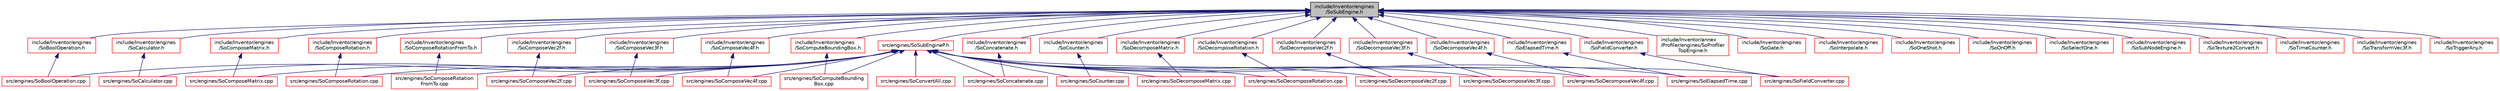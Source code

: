 digraph "include/Inventor/engines/SoSubEngine.h"
{
 // LATEX_PDF_SIZE
  edge [fontname="Helvetica",fontsize="10",labelfontname="Helvetica",labelfontsize="10"];
  node [fontname="Helvetica",fontsize="10",shape=record];
  Node1 [label="include/Inventor/engines\l/SoSubEngine.h",height=0.2,width=0.4,color="black", fillcolor="grey75", style="filled", fontcolor="black",tooltip=" "];
  Node1 -> Node2 [dir="back",color="midnightblue",fontsize="10",style="solid",fontname="Helvetica"];
  Node2 [label="src/engines/SoSubEngineP.h",height=0.2,width=0.4,color="red", fillcolor="white", style="filled",URL="$SoSubEngineP_8h.html",tooltip=" "];
  Node2 -> Node3 [dir="back",color="midnightblue",fontsize="10",style="solid",fontname="Helvetica"];
  Node3 [label="src/engines/SoBoolOperation.cpp",height=0.2,width=0.4,color="red", fillcolor="white", style="filled",URL="$SoBoolOperation_8cpp.html",tooltip=" "];
  Node2 -> Node5 [dir="back",color="midnightblue",fontsize="10",style="solid",fontname="Helvetica"];
  Node5 [label="src/engines/SoCalculator.cpp",height=0.2,width=0.4,color="red", fillcolor="white", style="filled",URL="$SoCalculator_8cpp.html",tooltip=" "];
  Node2 -> Node6 [dir="back",color="midnightblue",fontsize="10",style="solid",fontname="Helvetica"];
  Node6 [label="src/engines/SoComposeMatrix.cpp",height=0.2,width=0.4,color="red", fillcolor="white", style="filled",URL="$SoComposeMatrix_8cpp.html",tooltip=" "];
  Node2 -> Node7 [dir="back",color="midnightblue",fontsize="10",style="solid",fontname="Helvetica"];
  Node7 [label="src/engines/SoComposeRotation.cpp",height=0.2,width=0.4,color="red", fillcolor="white", style="filled",URL="$SoComposeRotation_8cpp.html",tooltip=" "];
  Node2 -> Node8 [dir="back",color="midnightblue",fontsize="10",style="solid",fontname="Helvetica"];
  Node8 [label="src/engines/SoComposeRotation\lFromTo.cpp",height=0.2,width=0.4,color="red", fillcolor="white", style="filled",URL="$SoComposeRotationFromTo_8cpp.html",tooltip=" "];
  Node2 -> Node9 [dir="back",color="midnightblue",fontsize="10",style="solid",fontname="Helvetica"];
  Node9 [label="src/engines/SoComposeVec2f.cpp",height=0.2,width=0.4,color="red", fillcolor="white", style="filled",URL="$SoComposeVec2f_8cpp.html",tooltip=" "];
  Node2 -> Node10 [dir="back",color="midnightblue",fontsize="10",style="solid",fontname="Helvetica"];
  Node10 [label="src/engines/SoComposeVec3f.cpp",height=0.2,width=0.4,color="red", fillcolor="white", style="filled",URL="$SoComposeVec3f_8cpp.html",tooltip=" "];
  Node2 -> Node11 [dir="back",color="midnightblue",fontsize="10",style="solid",fontname="Helvetica"];
  Node11 [label="src/engines/SoComposeVec4f.cpp",height=0.2,width=0.4,color="red", fillcolor="white", style="filled",URL="$SoComposeVec4f_8cpp.html",tooltip=" "];
  Node2 -> Node12 [dir="back",color="midnightblue",fontsize="10",style="solid",fontname="Helvetica"];
  Node12 [label="src/engines/SoComputeBounding\lBox.cpp",height=0.2,width=0.4,color="red", fillcolor="white", style="filled",URL="$SoComputeBoundingBox_8cpp.html",tooltip=" "];
  Node2 -> Node13 [dir="back",color="midnightblue",fontsize="10",style="solid",fontname="Helvetica"];
  Node13 [label="src/engines/SoConcatenate.cpp",height=0.2,width=0.4,color="red", fillcolor="white", style="filled",URL="$SoConcatenate_8cpp.html",tooltip=" "];
  Node2 -> Node14 [dir="back",color="midnightblue",fontsize="10",style="solid",fontname="Helvetica"];
  Node14 [label="src/engines/SoConvertAll.cpp",height=0.2,width=0.4,color="red", fillcolor="white", style="filled",URL="$SoConvertAll_8cpp.html",tooltip=" "];
  Node2 -> Node15 [dir="back",color="midnightblue",fontsize="10",style="solid",fontname="Helvetica"];
  Node15 [label="src/engines/SoCounter.cpp",height=0.2,width=0.4,color="red", fillcolor="white", style="filled",URL="$SoCounter_8cpp.html",tooltip=" "];
  Node2 -> Node16 [dir="back",color="midnightblue",fontsize="10",style="solid",fontname="Helvetica"];
  Node16 [label="src/engines/SoDecomposeMatrix.cpp",height=0.2,width=0.4,color="red", fillcolor="white", style="filled",URL="$SoDecomposeMatrix_8cpp.html",tooltip=" "];
  Node2 -> Node17 [dir="back",color="midnightblue",fontsize="10",style="solid",fontname="Helvetica"];
  Node17 [label="src/engines/SoDecomposeRotation.cpp",height=0.2,width=0.4,color="red", fillcolor="white", style="filled",URL="$SoDecomposeRotation_8cpp.html",tooltip=" "];
  Node2 -> Node18 [dir="back",color="midnightblue",fontsize="10",style="solid",fontname="Helvetica"];
  Node18 [label="src/engines/SoDecomposeVec2f.cpp",height=0.2,width=0.4,color="red", fillcolor="white", style="filled",URL="$SoDecomposeVec2f_8cpp.html",tooltip=" "];
  Node2 -> Node19 [dir="back",color="midnightblue",fontsize="10",style="solid",fontname="Helvetica"];
  Node19 [label="src/engines/SoDecomposeVec3f.cpp",height=0.2,width=0.4,color="red", fillcolor="white", style="filled",URL="$SoDecomposeVec3f_8cpp.html",tooltip=" "];
  Node2 -> Node20 [dir="back",color="midnightblue",fontsize="10",style="solid",fontname="Helvetica"];
  Node20 [label="src/engines/SoDecomposeVec4f.cpp",height=0.2,width=0.4,color="red", fillcolor="white", style="filled",URL="$SoDecomposeVec4f_8cpp.html",tooltip=" "];
  Node2 -> Node21 [dir="back",color="midnightblue",fontsize="10",style="solid",fontname="Helvetica"];
  Node21 [label="src/engines/SoElapsedTime.cpp",height=0.2,width=0.4,color="red", fillcolor="white", style="filled",URL="$SoElapsedTime_8cpp.html",tooltip=" "];
  Node2 -> Node22 [dir="back",color="midnightblue",fontsize="10",style="solid",fontname="Helvetica"];
  Node22 [label="src/engines/SoFieldConverter.cpp",height=0.2,width=0.4,color="red", fillcolor="white", style="filled",URL="$SoFieldConverter_8cpp.html",tooltip=" "];
  Node1 -> Node40 [dir="back",color="midnightblue",fontsize="10",style="solid",fontname="Helvetica"];
  Node40 [label="include/Inventor/annex\l/Profiler/engines/SoProfiler\lTopEngine.h",height=0.2,width=0.4,color="red", fillcolor="white", style="filled",URL="$SoProfilerTopEngine_8h.html",tooltip=" "];
  Node1 -> Node42 [dir="back",color="midnightblue",fontsize="10",style="solid",fontname="Helvetica"];
  Node42 [label="include/Inventor/engines\l/SoBoolOperation.h",height=0.2,width=0.4,color="red", fillcolor="white", style="filled",URL="$SoBoolOperation_8h.html",tooltip=" "];
  Node42 -> Node3 [dir="back",color="midnightblue",fontsize="10",style="solid",fontname="Helvetica"];
  Node1 -> Node46 [dir="back",color="midnightblue",fontsize="10",style="solid",fontname="Helvetica"];
  Node46 [label="include/Inventor/engines\l/SoCalculator.h",height=0.2,width=0.4,color="red", fillcolor="white", style="filled",URL="$SoCalculator_8h.html",tooltip=" "];
  Node46 -> Node5 [dir="back",color="midnightblue",fontsize="10",style="solid",fontname="Helvetica"];
  Node1 -> Node51 [dir="back",color="midnightblue",fontsize="10",style="solid",fontname="Helvetica"];
  Node51 [label="include/Inventor/engines\l/SoComposeMatrix.h",height=0.2,width=0.4,color="red", fillcolor="white", style="filled",URL="$SoComposeMatrix_8h.html",tooltip=" "];
  Node51 -> Node6 [dir="back",color="midnightblue",fontsize="10",style="solid",fontname="Helvetica"];
  Node1 -> Node53 [dir="back",color="midnightblue",fontsize="10",style="solid",fontname="Helvetica"];
  Node53 [label="include/Inventor/engines\l/SoComposeRotation.h",height=0.2,width=0.4,color="red", fillcolor="white", style="filled",URL="$SoComposeRotation_8h.html",tooltip=" "];
  Node53 -> Node7 [dir="back",color="midnightblue",fontsize="10",style="solid",fontname="Helvetica"];
  Node1 -> Node54 [dir="back",color="midnightblue",fontsize="10",style="solid",fontname="Helvetica"];
  Node54 [label="include/Inventor/engines\l/SoComposeRotationFromTo.h",height=0.2,width=0.4,color="red", fillcolor="white", style="filled",URL="$SoComposeRotationFromTo_8h.html",tooltip=" "];
  Node54 -> Node8 [dir="back",color="midnightblue",fontsize="10",style="solid",fontname="Helvetica"];
  Node1 -> Node55 [dir="back",color="midnightblue",fontsize="10",style="solid",fontname="Helvetica"];
  Node55 [label="include/Inventor/engines\l/SoComposeVec2f.h",height=0.2,width=0.4,color="red", fillcolor="white", style="filled",URL="$SoComposeVec2f_8h.html",tooltip=" "];
  Node55 -> Node9 [dir="back",color="midnightblue",fontsize="10",style="solid",fontname="Helvetica"];
  Node1 -> Node56 [dir="back",color="midnightblue",fontsize="10",style="solid",fontname="Helvetica"];
  Node56 [label="include/Inventor/engines\l/SoComposeVec3f.h",height=0.2,width=0.4,color="red", fillcolor="white", style="filled",URL="$SoComposeVec3f_8h.html",tooltip=" "];
  Node56 -> Node10 [dir="back",color="midnightblue",fontsize="10",style="solid",fontname="Helvetica"];
  Node1 -> Node57 [dir="back",color="midnightblue",fontsize="10",style="solid",fontname="Helvetica"];
  Node57 [label="include/Inventor/engines\l/SoComposeVec4f.h",height=0.2,width=0.4,color="red", fillcolor="white", style="filled",URL="$SoComposeVec4f_8h.html",tooltip=" "];
  Node57 -> Node11 [dir="back",color="midnightblue",fontsize="10",style="solid",fontname="Helvetica"];
  Node1 -> Node58 [dir="back",color="midnightblue",fontsize="10",style="solid",fontname="Helvetica"];
  Node58 [label="include/Inventor/engines\l/SoComputeBoundingBox.h",height=0.2,width=0.4,color="red", fillcolor="white", style="filled",URL="$SoComputeBoundingBox_8h.html",tooltip=" "];
  Node58 -> Node12 [dir="back",color="midnightblue",fontsize="10",style="solid",fontname="Helvetica"];
  Node1 -> Node59 [dir="back",color="midnightblue",fontsize="10",style="solid",fontname="Helvetica"];
  Node59 [label="include/Inventor/engines\l/SoConcatenate.h",height=0.2,width=0.4,color="red", fillcolor="white", style="filled",URL="$SoConcatenate_8h.html",tooltip=" "];
  Node59 -> Node13 [dir="back",color="midnightblue",fontsize="10",style="solid",fontname="Helvetica"];
  Node1 -> Node60 [dir="back",color="midnightblue",fontsize="10",style="solid",fontname="Helvetica"];
  Node60 [label="include/Inventor/engines\l/SoCounter.h",height=0.2,width=0.4,color="red", fillcolor="white", style="filled",URL="$SoCounter_8h.html",tooltip=" "];
  Node60 -> Node15 [dir="back",color="midnightblue",fontsize="10",style="solid",fontname="Helvetica"];
  Node1 -> Node61 [dir="back",color="midnightblue",fontsize="10",style="solid",fontname="Helvetica"];
  Node61 [label="include/Inventor/engines\l/SoDecomposeMatrix.h",height=0.2,width=0.4,color="red", fillcolor="white", style="filled",URL="$SoDecomposeMatrix_8h.html",tooltip=" "];
  Node61 -> Node16 [dir="back",color="midnightblue",fontsize="10",style="solid",fontname="Helvetica"];
  Node1 -> Node62 [dir="back",color="midnightblue",fontsize="10",style="solid",fontname="Helvetica"];
  Node62 [label="include/Inventor/engines\l/SoDecomposeRotation.h",height=0.2,width=0.4,color="red", fillcolor="white", style="filled",URL="$SoDecomposeRotation_8h.html",tooltip=" "];
  Node62 -> Node17 [dir="back",color="midnightblue",fontsize="10",style="solid",fontname="Helvetica"];
  Node1 -> Node63 [dir="back",color="midnightblue",fontsize="10",style="solid",fontname="Helvetica"];
  Node63 [label="include/Inventor/engines\l/SoDecomposeVec2f.h",height=0.2,width=0.4,color="red", fillcolor="white", style="filled",URL="$SoDecomposeVec2f_8h.html",tooltip=" "];
  Node63 -> Node18 [dir="back",color="midnightblue",fontsize="10",style="solid",fontname="Helvetica"];
  Node1 -> Node64 [dir="back",color="midnightblue",fontsize="10",style="solid",fontname="Helvetica"];
  Node64 [label="include/Inventor/engines\l/SoDecomposeVec3f.h",height=0.2,width=0.4,color="red", fillcolor="white", style="filled",URL="$SoDecomposeVec3f_8h.html",tooltip=" "];
  Node64 -> Node19 [dir="back",color="midnightblue",fontsize="10",style="solid",fontname="Helvetica"];
  Node1 -> Node65 [dir="back",color="midnightblue",fontsize="10",style="solid",fontname="Helvetica"];
  Node65 [label="include/Inventor/engines\l/SoDecomposeVec4f.h",height=0.2,width=0.4,color="red", fillcolor="white", style="filled",URL="$SoDecomposeVec4f_8h.html",tooltip=" "];
  Node65 -> Node20 [dir="back",color="midnightblue",fontsize="10",style="solid",fontname="Helvetica"];
  Node1 -> Node66 [dir="back",color="midnightblue",fontsize="10",style="solid",fontname="Helvetica"];
  Node66 [label="include/Inventor/engines\l/SoElapsedTime.h",height=0.2,width=0.4,color="red", fillcolor="white", style="filled",URL="$SoElapsedTime_8h.html",tooltip=" "];
  Node66 -> Node21 [dir="back",color="midnightblue",fontsize="10",style="solid",fontname="Helvetica"];
  Node1 -> Node67 [dir="back",color="midnightblue",fontsize="10",style="solid",fontname="Helvetica"];
  Node67 [label="include/Inventor/engines\l/SoFieldConverter.h",height=0.2,width=0.4,color="red", fillcolor="white", style="filled",URL="$SoFieldConverter_8h.html",tooltip=" "];
  Node67 -> Node22 [dir="back",color="midnightblue",fontsize="10",style="solid",fontname="Helvetica"];
  Node1 -> Node72 [dir="back",color="midnightblue",fontsize="10",style="solid",fontname="Helvetica"];
  Node72 [label="include/Inventor/engines\l/SoGate.h",height=0.2,width=0.4,color="red", fillcolor="white", style="filled",URL="$SoGate_8h.html",tooltip=" "];
  Node1 -> Node73 [dir="back",color="midnightblue",fontsize="10",style="solid",fontname="Helvetica"];
  Node73 [label="include/Inventor/engines\l/SoInterpolate.h",height=0.2,width=0.4,color="red", fillcolor="white", style="filled",URL="$SoInterpolate_8h.html",tooltip=" "];
  Node1 -> Node79 [dir="back",color="midnightblue",fontsize="10",style="solid",fontname="Helvetica"];
  Node79 [label="include/Inventor/engines\l/SoOneShot.h",height=0.2,width=0.4,color="red", fillcolor="white", style="filled",URL="$SoOneShot_8h.html",tooltip=" "];
  Node1 -> Node80 [dir="back",color="midnightblue",fontsize="10",style="solid",fontname="Helvetica"];
  Node80 [label="include/Inventor/engines\l/SoOnOff.h",height=0.2,width=0.4,color="red", fillcolor="white", style="filled",URL="$SoOnOff_8h.html",tooltip=" "];
  Node1 -> Node81 [dir="back",color="midnightblue",fontsize="10",style="solid",fontname="Helvetica"];
  Node81 [label="include/Inventor/engines\l/SoSelectOne.h",height=0.2,width=0.4,color="red", fillcolor="white", style="filled",URL="$SoSelectOne_8h.html",tooltip=" "];
  Node1 -> Node82 [dir="back",color="midnightblue",fontsize="10",style="solid",fontname="Helvetica"];
  Node82 [label="include/Inventor/engines\l/SoSubNodeEngine.h",height=0.2,width=0.4,color="red", fillcolor="white", style="filled",URL="$SoSubNodeEngine_8h.html",tooltip=" "];
  Node1 -> Node93 [dir="back",color="midnightblue",fontsize="10",style="solid",fontname="Helvetica"];
  Node93 [label="include/Inventor/engines\l/SoTexture2Convert.h",height=0.2,width=0.4,color="red", fillcolor="white", style="filled",URL="$SoTexture2Convert_8h.html",tooltip=" "];
  Node1 -> Node96 [dir="back",color="midnightblue",fontsize="10",style="solid",fontname="Helvetica"];
  Node96 [label="include/Inventor/engines\l/SoTimeCounter.h",height=0.2,width=0.4,color="red", fillcolor="white", style="filled",URL="$SoTimeCounter_8h.html",tooltip=" "];
  Node1 -> Node97 [dir="back",color="midnightblue",fontsize="10",style="solid",fontname="Helvetica"];
  Node97 [label="include/Inventor/engines\l/SoTransformVec3f.h",height=0.2,width=0.4,color="red", fillcolor="white", style="filled",URL="$SoTransformVec3f_8h.html",tooltip=" "];
  Node1 -> Node98 [dir="back",color="midnightblue",fontsize="10",style="solid",fontname="Helvetica"];
  Node98 [label="include/Inventor/engines\l/SoTriggerAny.h",height=0.2,width=0.4,color="red", fillcolor="white", style="filled",URL="$SoTriggerAny_8h.html",tooltip=" "];
}
